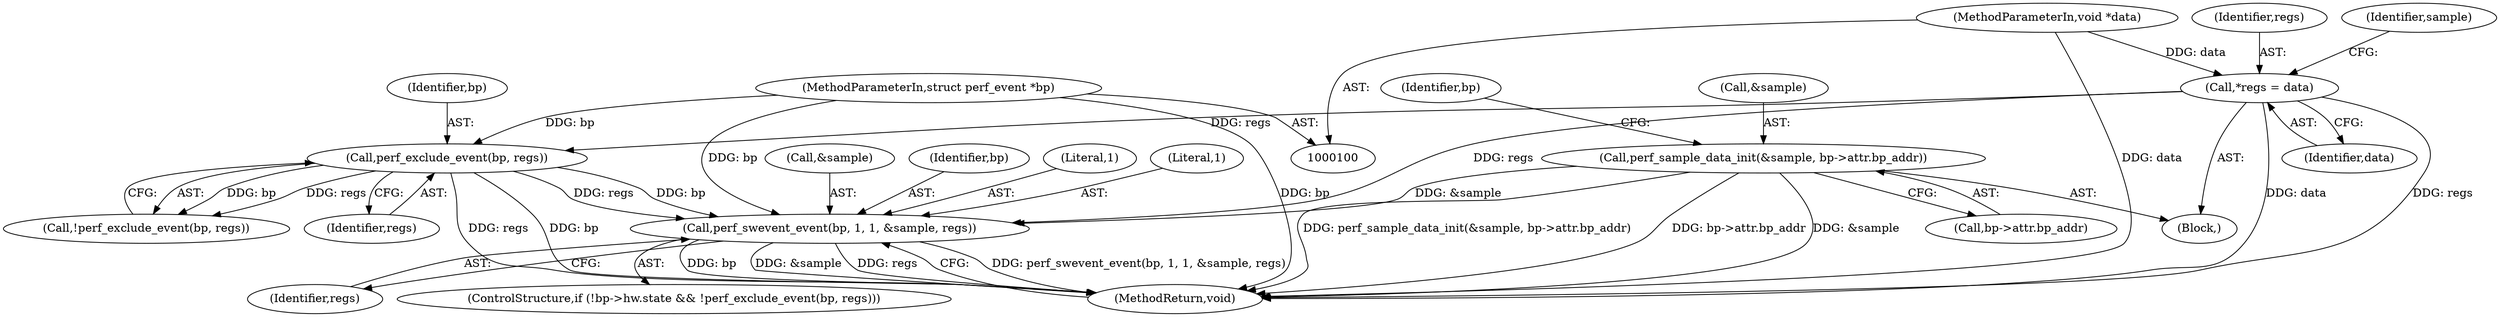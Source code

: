 digraph "1_linux_a8b0ca17b80e92faab46ee7179ba9e99ccb61233_56@pointer" {
"1000129" [label="(Call,perf_swevent_event(bp, 1, 1, &sample, regs))"];
"1000126" [label="(Call,perf_exclude_event(bp, regs))"];
"1000101" [label="(MethodParameterIn,struct perf_event *bp)"];
"1000106" [label="(Call,*regs = data)"];
"1000102" [label="(MethodParameterIn,void *data)"];
"1000109" [label="(Call,perf_sample_data_init(&sample, bp->attr.bp_addr))"];
"1000133" [label="(Call,&sample)"];
"1000128" [label="(Identifier,regs)"];
"1000125" [label="(Call,!perf_exclude_event(bp, regs))"];
"1000110" [label="(Call,&sample)"];
"1000129" [label="(Call,perf_swevent_event(bp, 1, 1, &sample, regs))"];
"1000108" [label="(Identifier,data)"];
"1000127" [label="(Identifier,bp)"];
"1000126" [label="(Call,perf_exclude_event(bp, regs))"];
"1000130" [label="(Identifier,bp)"];
"1000117" [label="(ControlStructure,if (!bp->hw.state && !perf_exclude_event(bp, regs)))"];
"1000107" [label="(Identifier,regs)"];
"1000135" [label="(Identifier,regs)"];
"1000103" [label="(Block,)"];
"1000106" [label="(Call,*regs = data)"];
"1000112" [label="(Call,bp->attr.bp_addr)"];
"1000111" [label="(Identifier,sample)"];
"1000101" [label="(MethodParameterIn,struct perf_event *bp)"];
"1000102" [label="(MethodParameterIn,void *data)"];
"1000109" [label="(Call,perf_sample_data_init(&sample, bp->attr.bp_addr))"];
"1000132" [label="(Literal,1)"];
"1000122" [label="(Identifier,bp)"];
"1000131" [label="(Literal,1)"];
"1000136" [label="(MethodReturn,void)"];
"1000129" -> "1000117"  [label="AST: "];
"1000129" -> "1000135"  [label="CFG: "];
"1000130" -> "1000129"  [label="AST: "];
"1000131" -> "1000129"  [label="AST: "];
"1000132" -> "1000129"  [label="AST: "];
"1000133" -> "1000129"  [label="AST: "];
"1000135" -> "1000129"  [label="AST: "];
"1000136" -> "1000129"  [label="CFG: "];
"1000129" -> "1000136"  [label="DDG: perf_swevent_event(bp, 1, 1, &sample, regs)"];
"1000129" -> "1000136"  [label="DDG: bp"];
"1000129" -> "1000136"  [label="DDG: &sample"];
"1000129" -> "1000136"  [label="DDG: regs"];
"1000126" -> "1000129"  [label="DDG: bp"];
"1000126" -> "1000129"  [label="DDG: regs"];
"1000101" -> "1000129"  [label="DDG: bp"];
"1000109" -> "1000129"  [label="DDG: &sample"];
"1000106" -> "1000129"  [label="DDG: regs"];
"1000126" -> "1000125"  [label="AST: "];
"1000126" -> "1000128"  [label="CFG: "];
"1000127" -> "1000126"  [label="AST: "];
"1000128" -> "1000126"  [label="AST: "];
"1000125" -> "1000126"  [label="CFG: "];
"1000126" -> "1000136"  [label="DDG: bp"];
"1000126" -> "1000136"  [label="DDG: regs"];
"1000126" -> "1000125"  [label="DDG: bp"];
"1000126" -> "1000125"  [label="DDG: regs"];
"1000101" -> "1000126"  [label="DDG: bp"];
"1000106" -> "1000126"  [label="DDG: regs"];
"1000101" -> "1000100"  [label="AST: "];
"1000101" -> "1000136"  [label="DDG: bp"];
"1000106" -> "1000103"  [label="AST: "];
"1000106" -> "1000108"  [label="CFG: "];
"1000107" -> "1000106"  [label="AST: "];
"1000108" -> "1000106"  [label="AST: "];
"1000111" -> "1000106"  [label="CFG: "];
"1000106" -> "1000136"  [label="DDG: data"];
"1000106" -> "1000136"  [label="DDG: regs"];
"1000102" -> "1000106"  [label="DDG: data"];
"1000102" -> "1000100"  [label="AST: "];
"1000102" -> "1000136"  [label="DDG: data"];
"1000109" -> "1000103"  [label="AST: "];
"1000109" -> "1000112"  [label="CFG: "];
"1000110" -> "1000109"  [label="AST: "];
"1000112" -> "1000109"  [label="AST: "];
"1000122" -> "1000109"  [label="CFG: "];
"1000109" -> "1000136"  [label="DDG: bp->attr.bp_addr"];
"1000109" -> "1000136"  [label="DDG: &sample"];
"1000109" -> "1000136"  [label="DDG: perf_sample_data_init(&sample, bp->attr.bp_addr)"];
}
